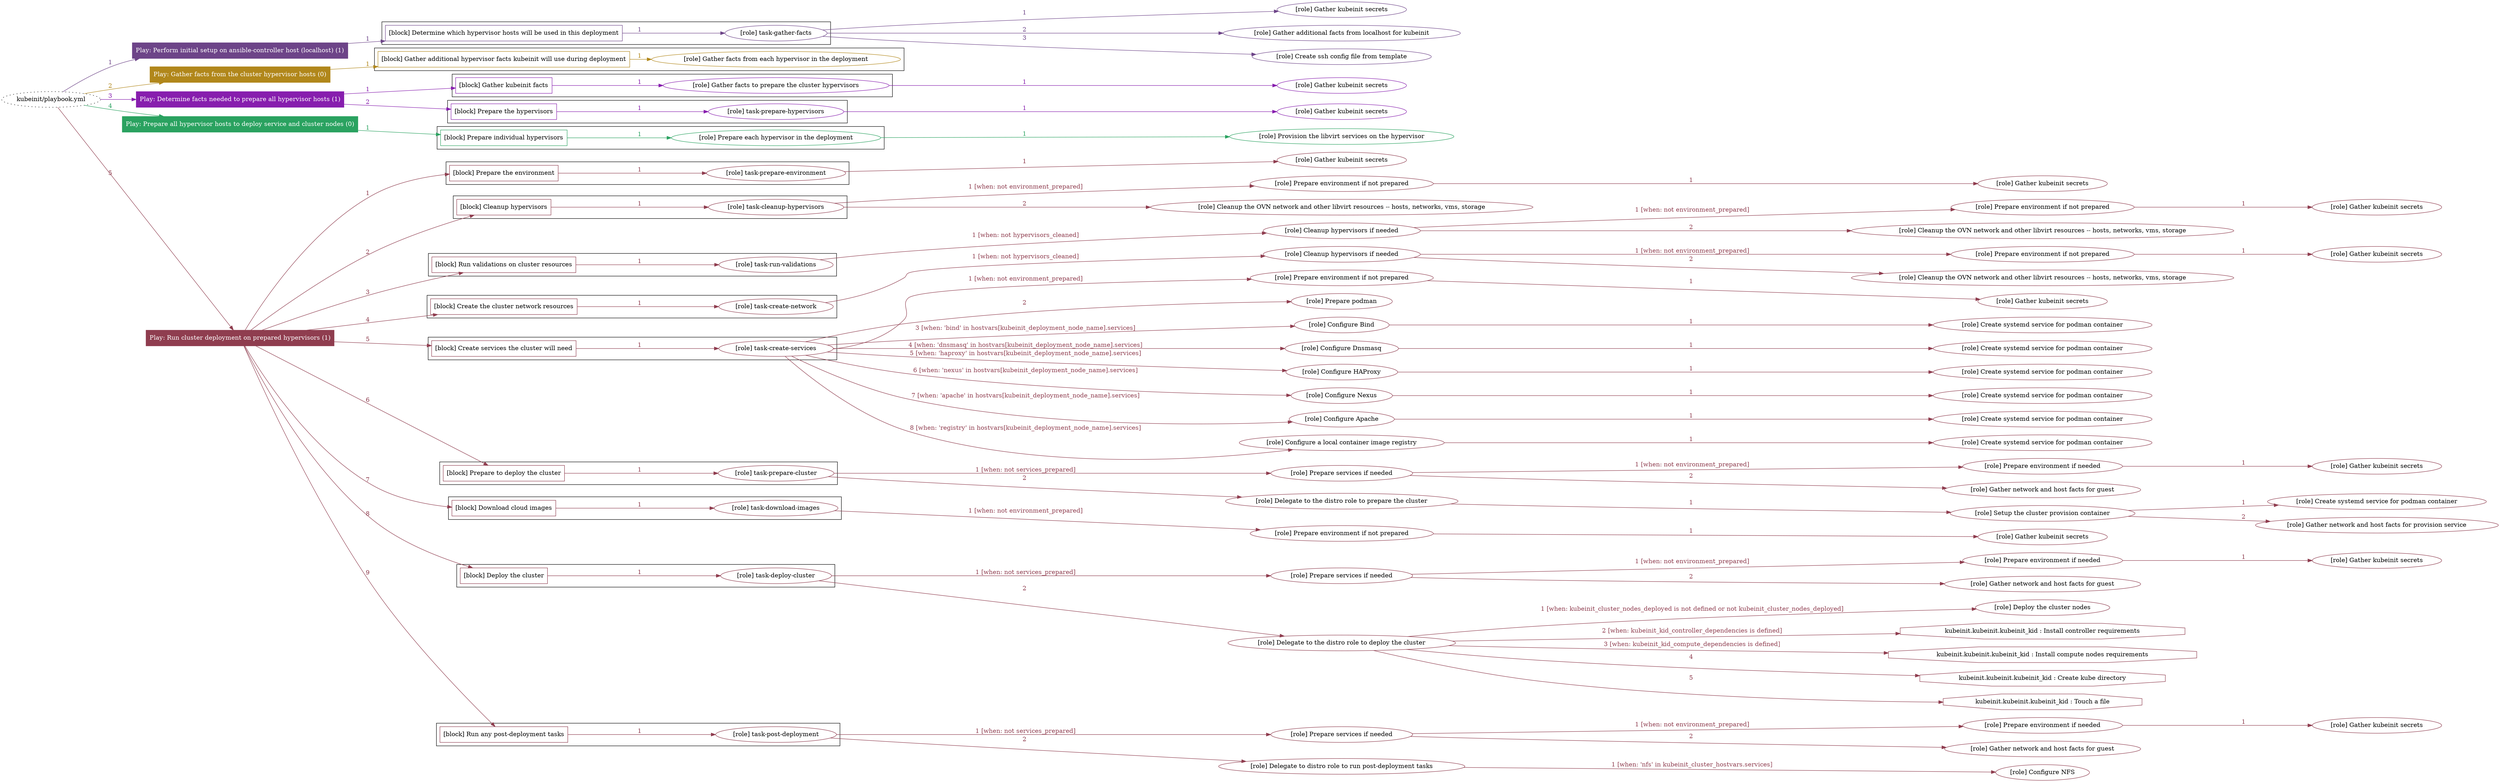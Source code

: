 digraph {
	graph [concentrate=true ordering=in rankdir=LR ratio=fill]
	edge [esep=5 sep=10]
	"kubeinit/playbook.yml" [URL="/home/runner/work/kubeinit/kubeinit/kubeinit/playbook.yml" id=playbook_4b4e98f8 style=dotted]
	play_e3ded2ad [label="Play: Perform initial setup on ansible-controller host (localhost) (1)" URL="/home/runner/work/kubeinit/kubeinit/kubeinit/playbook.yml" color="#6d4488" fontcolor="#ffffff" id=play_e3ded2ad shape=box style=filled tooltip=localhost]
	"kubeinit/playbook.yml" -> play_e3ded2ad [label="1 " color="#6d4488" fontcolor="#6d4488" id=edge_7621b069 labeltooltip="1 " tooltip="1 "]
	subgraph "Gather kubeinit secrets" {
		role_1ba5de16 [label="[role] Gather kubeinit secrets" URL="/home/runner/.ansible/collections/ansible_collections/kubeinit/kubeinit/roles/kubeinit_prepare/tasks/build_hypervisors_group.yml" color="#6d4488" id=role_1ba5de16 tooltip="Gather kubeinit secrets"]
	}
	subgraph "Gather additional facts from localhost for kubeinit" {
		role_e6238604 [label="[role] Gather additional facts from localhost for kubeinit" URL="/home/runner/.ansible/collections/ansible_collections/kubeinit/kubeinit/roles/kubeinit_prepare/tasks/build_hypervisors_group.yml" color="#6d4488" id=role_e6238604 tooltip="Gather additional facts from localhost for kubeinit"]
	}
	subgraph "Create ssh config file from template" {
		role_8354c6ae [label="[role] Create ssh config file from template" URL="/home/runner/.ansible/collections/ansible_collections/kubeinit/kubeinit/roles/kubeinit_prepare/tasks/build_hypervisors_group.yml" color="#6d4488" id=role_8354c6ae tooltip="Create ssh config file from template"]
	}
	subgraph "task-gather-facts" {
		role_96fb6cc6 [label="[role] task-gather-facts" URL="/home/runner/work/kubeinit/kubeinit/kubeinit/playbook.yml" color="#6d4488" id=role_96fb6cc6 tooltip="task-gather-facts"]
		role_96fb6cc6 -> role_1ba5de16 [label="1 " color="#6d4488" fontcolor="#6d4488" id=edge_489b0994 labeltooltip="1 " tooltip="1 "]
		role_96fb6cc6 -> role_e6238604 [label="2 " color="#6d4488" fontcolor="#6d4488" id=edge_b22ce394 labeltooltip="2 " tooltip="2 "]
		role_96fb6cc6 -> role_8354c6ae [label="3 " color="#6d4488" fontcolor="#6d4488" id=edge_8791ce61 labeltooltip="3 " tooltip="3 "]
	}
	subgraph "Play: Perform initial setup on ansible-controller host (localhost) (1)" {
		play_e3ded2ad -> block_9c1998d4 [label=1 color="#6d4488" fontcolor="#6d4488" id=edge_6d7324bf labeltooltip=1 tooltip=1]
		subgraph cluster_block_9c1998d4 {
			block_9c1998d4 [label="[block] Determine which hypervisor hosts will be used in this deployment" URL="/home/runner/work/kubeinit/kubeinit/kubeinit/playbook.yml" color="#6d4488" id=block_9c1998d4 labeltooltip="Determine which hypervisor hosts will be used in this deployment" shape=box tooltip="Determine which hypervisor hosts will be used in this deployment"]
			block_9c1998d4 -> role_96fb6cc6 [label="1 " color="#6d4488" fontcolor="#6d4488" id=edge_a10d34d7 labeltooltip="1 " tooltip="1 "]
		}
	}
	play_34d25a2b [label="Play: Gather facts from the cluster hypervisor hosts (0)" URL="/home/runner/work/kubeinit/kubeinit/kubeinit/playbook.yml" color="#b1871b" fontcolor="#ffffff" id=play_34d25a2b shape=box style=filled tooltip="Play: Gather facts from the cluster hypervisor hosts (0)"]
	"kubeinit/playbook.yml" -> play_34d25a2b [label="2 " color="#b1871b" fontcolor="#b1871b" id=edge_17bdc213 labeltooltip="2 " tooltip="2 "]
	subgraph "Gather facts from each hypervisor in the deployment" {
		role_f1cd1a59 [label="[role] Gather facts from each hypervisor in the deployment" URL="/home/runner/work/kubeinit/kubeinit/kubeinit/playbook.yml" color="#b1871b" id=role_f1cd1a59 tooltip="Gather facts from each hypervisor in the deployment"]
	}
	subgraph "Play: Gather facts from the cluster hypervisor hosts (0)" {
		play_34d25a2b -> block_c6995b57 [label=1 color="#b1871b" fontcolor="#b1871b" id=edge_d854a01a labeltooltip=1 tooltip=1]
		subgraph cluster_block_c6995b57 {
			block_c6995b57 [label="[block] Gather additional hypervisor facts kubeinit will use during deployment" URL="/home/runner/work/kubeinit/kubeinit/kubeinit/playbook.yml" color="#b1871b" id=block_c6995b57 labeltooltip="Gather additional hypervisor facts kubeinit will use during deployment" shape=box tooltip="Gather additional hypervisor facts kubeinit will use during deployment"]
			block_c6995b57 -> role_f1cd1a59 [label="1 " color="#b1871b" fontcolor="#b1871b" id=edge_8cbd707e labeltooltip="1 " tooltip="1 "]
		}
	}
	play_73495b72 [label="Play: Determine facts needed to prepare all hypervisor hosts (1)" URL="/home/runner/work/kubeinit/kubeinit/kubeinit/playbook.yml" color="#871eae" fontcolor="#ffffff" id=play_73495b72 shape=box style=filled tooltip=localhost]
	"kubeinit/playbook.yml" -> play_73495b72 [label="3 " color="#871eae" fontcolor="#871eae" id=edge_49ef139f labeltooltip="3 " tooltip="3 "]
	subgraph "Gather kubeinit secrets" {
		role_7e4f8024 [label="[role] Gather kubeinit secrets" URL="/home/runner/.ansible/collections/ansible_collections/kubeinit/kubeinit/roles/kubeinit_prepare/tasks/gather_kubeinit_facts.yml" color="#871eae" id=role_7e4f8024 tooltip="Gather kubeinit secrets"]
	}
	subgraph "Gather facts to prepare the cluster hypervisors" {
		role_966b1c4e [label="[role] Gather facts to prepare the cluster hypervisors" URL="/home/runner/work/kubeinit/kubeinit/kubeinit/playbook.yml" color="#871eae" id=role_966b1c4e tooltip="Gather facts to prepare the cluster hypervisors"]
		role_966b1c4e -> role_7e4f8024 [label="1 " color="#871eae" fontcolor="#871eae" id=edge_500c0ed5 labeltooltip="1 " tooltip="1 "]
	}
	subgraph "Gather kubeinit secrets" {
		role_f32f7ba0 [label="[role] Gather kubeinit secrets" URL="/home/runner/.ansible/collections/ansible_collections/kubeinit/kubeinit/roles/kubeinit_prepare/tasks/gather_kubeinit_facts.yml" color="#871eae" id=role_f32f7ba0 tooltip="Gather kubeinit secrets"]
	}
	subgraph "task-prepare-hypervisors" {
		role_ccb856b3 [label="[role] task-prepare-hypervisors" URL="/home/runner/work/kubeinit/kubeinit/kubeinit/playbook.yml" color="#871eae" id=role_ccb856b3 tooltip="task-prepare-hypervisors"]
		role_ccb856b3 -> role_f32f7ba0 [label="1 " color="#871eae" fontcolor="#871eae" id=edge_b469f88a labeltooltip="1 " tooltip="1 "]
	}
	subgraph "Play: Determine facts needed to prepare all hypervisor hosts (1)" {
		play_73495b72 -> block_c91fea07 [label=1 color="#871eae" fontcolor="#871eae" id=edge_a7969777 labeltooltip=1 tooltip=1]
		subgraph cluster_block_c91fea07 {
			block_c91fea07 [label="[block] Gather kubeinit facts" URL="/home/runner/work/kubeinit/kubeinit/kubeinit/playbook.yml" color="#871eae" id=block_c91fea07 labeltooltip="Gather kubeinit facts" shape=box tooltip="Gather kubeinit facts"]
			block_c91fea07 -> role_966b1c4e [label="1 " color="#871eae" fontcolor="#871eae" id=edge_70060bef labeltooltip="1 " tooltip="1 "]
		}
		play_73495b72 -> block_53ab5df0 [label=2 color="#871eae" fontcolor="#871eae" id=edge_c6d56ba5 labeltooltip=2 tooltip=2]
		subgraph cluster_block_53ab5df0 {
			block_53ab5df0 [label="[block] Prepare the hypervisors" URL="/home/runner/work/kubeinit/kubeinit/kubeinit/playbook.yml" color="#871eae" id=block_53ab5df0 labeltooltip="Prepare the hypervisors" shape=box tooltip="Prepare the hypervisors"]
			block_53ab5df0 -> role_ccb856b3 [label="1 " color="#871eae" fontcolor="#871eae" id=edge_01326465 labeltooltip="1 " tooltip="1 "]
		}
	}
	play_d9b52e5e [label="Play: Prepare all hypervisor hosts to deploy service and cluster nodes (0)" URL="/home/runner/work/kubeinit/kubeinit/kubeinit/playbook.yml" color="#2aa260" fontcolor="#ffffff" id=play_d9b52e5e shape=box style=filled tooltip="Play: Prepare all hypervisor hosts to deploy service and cluster nodes (0)"]
	"kubeinit/playbook.yml" -> play_d9b52e5e [label="4 " color="#2aa260" fontcolor="#2aa260" id=edge_ae828b72 labeltooltip="4 " tooltip="4 "]
	subgraph "Provision the libvirt services on the hypervisor" {
		role_1387faaf [label="[role] Provision the libvirt services on the hypervisor" URL="/home/runner/.ansible/collections/ansible_collections/kubeinit/kubeinit/roles/kubeinit_prepare/tasks/prepare_hypervisor.yml" color="#2aa260" id=role_1387faaf tooltip="Provision the libvirt services on the hypervisor"]
	}
	subgraph "Prepare each hypervisor in the deployment" {
		role_61a19cfe [label="[role] Prepare each hypervisor in the deployment" URL="/home/runner/work/kubeinit/kubeinit/kubeinit/playbook.yml" color="#2aa260" id=role_61a19cfe tooltip="Prepare each hypervisor in the deployment"]
		role_61a19cfe -> role_1387faaf [label="1 " color="#2aa260" fontcolor="#2aa260" id=edge_f35754ea labeltooltip="1 " tooltip="1 "]
	}
	subgraph "Play: Prepare all hypervisor hosts to deploy service and cluster nodes (0)" {
		play_d9b52e5e -> block_576ae061 [label=1 color="#2aa260" fontcolor="#2aa260" id=edge_c3fe2413 labeltooltip=1 tooltip=1]
		subgraph cluster_block_576ae061 {
			block_576ae061 [label="[block] Prepare individual hypervisors" URL="/home/runner/work/kubeinit/kubeinit/kubeinit/playbook.yml" color="#2aa260" id=block_576ae061 labeltooltip="Prepare individual hypervisors" shape=box tooltip="Prepare individual hypervisors"]
			block_576ae061 -> role_61a19cfe [label="1 " color="#2aa260" fontcolor="#2aa260" id=edge_88644e84 labeltooltip="1 " tooltip="1 "]
		}
	}
	play_2396141a [label="Play: Run cluster deployment on prepared hypervisors (1)" URL="/home/runner/work/kubeinit/kubeinit/kubeinit/playbook.yml" color="#8f3d4f" fontcolor="#ffffff" id=play_2396141a shape=box style=filled tooltip=localhost]
	"kubeinit/playbook.yml" -> play_2396141a [label="5 " color="#8f3d4f" fontcolor="#8f3d4f" id=edge_ab2533f5 labeltooltip="5 " tooltip="5 "]
	subgraph "Gather kubeinit secrets" {
		role_f9ef02a4 [label="[role] Gather kubeinit secrets" URL="/home/runner/.ansible/collections/ansible_collections/kubeinit/kubeinit/roles/kubeinit_prepare/tasks/gather_kubeinit_facts.yml" color="#8f3d4f" id=role_f9ef02a4 tooltip="Gather kubeinit secrets"]
	}
	subgraph "task-prepare-environment" {
		role_d069e046 [label="[role] task-prepare-environment" URL="/home/runner/work/kubeinit/kubeinit/kubeinit/playbook.yml" color="#8f3d4f" id=role_d069e046 tooltip="task-prepare-environment"]
		role_d069e046 -> role_f9ef02a4 [label="1 " color="#8f3d4f" fontcolor="#8f3d4f" id=edge_7c827cef labeltooltip="1 " tooltip="1 "]
	}
	subgraph "Gather kubeinit secrets" {
		role_27b57c06 [label="[role] Gather kubeinit secrets" URL="/home/runner/.ansible/collections/ansible_collections/kubeinit/kubeinit/roles/kubeinit_prepare/tasks/gather_kubeinit_facts.yml" color="#8f3d4f" id=role_27b57c06 tooltip="Gather kubeinit secrets"]
	}
	subgraph "Prepare environment if not prepared" {
		role_58561e5d [label="[role] Prepare environment if not prepared" URL="/home/runner/.ansible/collections/ansible_collections/kubeinit/kubeinit/roles/kubeinit_prepare/tasks/cleanup_hypervisors.yml" color="#8f3d4f" id=role_58561e5d tooltip="Prepare environment if not prepared"]
		role_58561e5d -> role_27b57c06 [label="1 " color="#8f3d4f" fontcolor="#8f3d4f" id=edge_a8452378 labeltooltip="1 " tooltip="1 "]
	}
	subgraph "Cleanup the OVN network and other libvirt resources -- hosts, networks, vms, storage" {
		role_fc56ebee [label="[role] Cleanup the OVN network and other libvirt resources -- hosts, networks, vms, storage" URL="/home/runner/.ansible/collections/ansible_collections/kubeinit/kubeinit/roles/kubeinit_prepare/tasks/cleanup_hypervisors.yml" color="#8f3d4f" id=role_fc56ebee tooltip="Cleanup the OVN network and other libvirt resources -- hosts, networks, vms, storage"]
	}
	subgraph "task-cleanup-hypervisors" {
		role_9b9faebb [label="[role] task-cleanup-hypervisors" URL="/home/runner/work/kubeinit/kubeinit/kubeinit/playbook.yml" color="#8f3d4f" id=role_9b9faebb tooltip="task-cleanup-hypervisors"]
		role_9b9faebb -> role_58561e5d [label="1 [when: not environment_prepared]" color="#8f3d4f" fontcolor="#8f3d4f" id=edge_63c4cc7a labeltooltip="1 [when: not environment_prepared]" tooltip="1 [when: not environment_prepared]"]
		role_9b9faebb -> role_fc56ebee [label="2 " color="#8f3d4f" fontcolor="#8f3d4f" id=edge_5d754944 labeltooltip="2 " tooltip="2 "]
	}
	subgraph "Gather kubeinit secrets" {
		role_015dacb4 [label="[role] Gather kubeinit secrets" URL="/home/runner/.ansible/collections/ansible_collections/kubeinit/kubeinit/roles/kubeinit_prepare/tasks/gather_kubeinit_facts.yml" color="#8f3d4f" id=role_015dacb4 tooltip="Gather kubeinit secrets"]
	}
	subgraph "Prepare environment if not prepared" {
		role_4b3576cd [label="[role] Prepare environment if not prepared" URL="/home/runner/.ansible/collections/ansible_collections/kubeinit/kubeinit/roles/kubeinit_prepare/tasks/cleanup_hypervisors.yml" color="#8f3d4f" id=role_4b3576cd tooltip="Prepare environment if not prepared"]
		role_4b3576cd -> role_015dacb4 [label="1 " color="#8f3d4f" fontcolor="#8f3d4f" id=edge_f498cf10 labeltooltip="1 " tooltip="1 "]
	}
	subgraph "Cleanup the OVN network and other libvirt resources -- hosts, networks, vms, storage" {
		role_552a3d2c [label="[role] Cleanup the OVN network and other libvirt resources -- hosts, networks, vms, storage" URL="/home/runner/.ansible/collections/ansible_collections/kubeinit/kubeinit/roles/kubeinit_prepare/tasks/cleanup_hypervisors.yml" color="#8f3d4f" id=role_552a3d2c tooltip="Cleanup the OVN network and other libvirt resources -- hosts, networks, vms, storage"]
	}
	subgraph "Cleanup hypervisors if needed" {
		role_ad3a5542 [label="[role] Cleanup hypervisors if needed" URL="/home/runner/.ansible/collections/ansible_collections/kubeinit/kubeinit/roles/kubeinit_validations/tasks/main.yml" color="#8f3d4f" id=role_ad3a5542 tooltip="Cleanup hypervisors if needed"]
		role_ad3a5542 -> role_4b3576cd [label="1 [when: not environment_prepared]" color="#8f3d4f" fontcolor="#8f3d4f" id=edge_4426da76 labeltooltip="1 [when: not environment_prepared]" tooltip="1 [when: not environment_prepared]"]
		role_ad3a5542 -> role_552a3d2c [label="2 " color="#8f3d4f" fontcolor="#8f3d4f" id=edge_055132dc labeltooltip="2 " tooltip="2 "]
	}
	subgraph "task-run-validations" {
		role_92e0b04d [label="[role] task-run-validations" URL="/home/runner/work/kubeinit/kubeinit/kubeinit/playbook.yml" color="#8f3d4f" id=role_92e0b04d tooltip="task-run-validations"]
		role_92e0b04d -> role_ad3a5542 [label="1 [when: not hypervisors_cleaned]" color="#8f3d4f" fontcolor="#8f3d4f" id=edge_ce0ac0c1 labeltooltip="1 [when: not hypervisors_cleaned]" tooltip="1 [when: not hypervisors_cleaned]"]
	}
	subgraph "Gather kubeinit secrets" {
		role_5c4611e3 [label="[role] Gather kubeinit secrets" URL="/home/runner/.ansible/collections/ansible_collections/kubeinit/kubeinit/roles/kubeinit_prepare/tasks/gather_kubeinit_facts.yml" color="#8f3d4f" id=role_5c4611e3 tooltip="Gather kubeinit secrets"]
	}
	subgraph "Prepare environment if not prepared" {
		role_65624bb6 [label="[role] Prepare environment if not prepared" URL="/home/runner/.ansible/collections/ansible_collections/kubeinit/kubeinit/roles/kubeinit_prepare/tasks/cleanup_hypervisors.yml" color="#8f3d4f" id=role_65624bb6 tooltip="Prepare environment if not prepared"]
		role_65624bb6 -> role_5c4611e3 [label="1 " color="#8f3d4f" fontcolor="#8f3d4f" id=edge_3a0601b4 labeltooltip="1 " tooltip="1 "]
	}
	subgraph "Cleanup the OVN network and other libvirt resources -- hosts, networks, vms, storage" {
		role_f9d81350 [label="[role] Cleanup the OVN network and other libvirt resources -- hosts, networks, vms, storage" URL="/home/runner/.ansible/collections/ansible_collections/kubeinit/kubeinit/roles/kubeinit_prepare/tasks/cleanup_hypervisors.yml" color="#8f3d4f" id=role_f9d81350 tooltip="Cleanup the OVN network and other libvirt resources -- hosts, networks, vms, storage"]
	}
	subgraph "Cleanup hypervisors if needed" {
		role_273ac925 [label="[role] Cleanup hypervisors if needed" URL="/home/runner/.ansible/collections/ansible_collections/kubeinit/kubeinit/roles/kubeinit_libvirt/tasks/create_network.yml" color="#8f3d4f" id=role_273ac925 tooltip="Cleanup hypervisors if needed"]
		role_273ac925 -> role_65624bb6 [label="1 [when: not environment_prepared]" color="#8f3d4f" fontcolor="#8f3d4f" id=edge_92bbd65a labeltooltip="1 [when: not environment_prepared]" tooltip="1 [when: not environment_prepared]"]
		role_273ac925 -> role_f9d81350 [label="2 " color="#8f3d4f" fontcolor="#8f3d4f" id=edge_9a4d0b2c labeltooltip="2 " tooltip="2 "]
	}
	subgraph "task-create-network" {
		role_c0cdb101 [label="[role] task-create-network" URL="/home/runner/work/kubeinit/kubeinit/kubeinit/playbook.yml" color="#8f3d4f" id=role_c0cdb101 tooltip="task-create-network"]
		role_c0cdb101 -> role_273ac925 [label="1 [when: not hypervisors_cleaned]" color="#8f3d4f" fontcolor="#8f3d4f" id=edge_6c7ce545 labeltooltip="1 [when: not hypervisors_cleaned]" tooltip="1 [when: not hypervisors_cleaned]"]
	}
	subgraph "Gather kubeinit secrets" {
		role_3734f215 [label="[role] Gather kubeinit secrets" URL="/home/runner/.ansible/collections/ansible_collections/kubeinit/kubeinit/roles/kubeinit_prepare/tasks/gather_kubeinit_facts.yml" color="#8f3d4f" id=role_3734f215 tooltip="Gather kubeinit secrets"]
	}
	subgraph "Prepare environment if not prepared" {
		role_360671b4 [label="[role] Prepare environment if not prepared" URL="/home/runner/.ansible/collections/ansible_collections/kubeinit/kubeinit/roles/kubeinit_services/tasks/main.yml" color="#8f3d4f" id=role_360671b4 tooltip="Prepare environment if not prepared"]
		role_360671b4 -> role_3734f215 [label="1 " color="#8f3d4f" fontcolor="#8f3d4f" id=edge_a0aebdea labeltooltip="1 " tooltip="1 "]
	}
	subgraph "Prepare podman" {
		role_27c94f4d [label="[role] Prepare podman" URL="/home/runner/.ansible/collections/ansible_collections/kubeinit/kubeinit/roles/kubeinit_services/tasks/00_create_service_pod.yml" color="#8f3d4f" id=role_27c94f4d tooltip="Prepare podman"]
	}
	subgraph "Create systemd service for podman container" {
		role_fee8aa10 [label="[role] Create systemd service for podman container" URL="/home/runner/.ansible/collections/ansible_collections/kubeinit/kubeinit/roles/kubeinit_bind/tasks/main.yml" color="#8f3d4f" id=role_fee8aa10 tooltip="Create systemd service for podman container"]
	}
	subgraph "Configure Bind" {
		role_c9111970 [label="[role] Configure Bind" URL="/home/runner/.ansible/collections/ansible_collections/kubeinit/kubeinit/roles/kubeinit_services/tasks/start_services_containers.yml" color="#8f3d4f" id=role_c9111970 tooltip="Configure Bind"]
		role_c9111970 -> role_fee8aa10 [label="1 " color="#8f3d4f" fontcolor="#8f3d4f" id=edge_c2be0b11 labeltooltip="1 " tooltip="1 "]
	}
	subgraph "Create systemd service for podman container" {
		role_992799c3 [label="[role] Create systemd service for podman container" URL="/home/runner/.ansible/collections/ansible_collections/kubeinit/kubeinit/roles/kubeinit_dnsmasq/tasks/main.yml" color="#8f3d4f" id=role_992799c3 tooltip="Create systemd service for podman container"]
	}
	subgraph "Configure Dnsmasq" {
		role_6a33d456 [label="[role] Configure Dnsmasq" URL="/home/runner/.ansible/collections/ansible_collections/kubeinit/kubeinit/roles/kubeinit_services/tasks/start_services_containers.yml" color="#8f3d4f" id=role_6a33d456 tooltip="Configure Dnsmasq"]
		role_6a33d456 -> role_992799c3 [label="1 " color="#8f3d4f" fontcolor="#8f3d4f" id=edge_ff51f4bb labeltooltip="1 " tooltip="1 "]
	}
	subgraph "Create systemd service for podman container" {
		role_ed105c5b [label="[role] Create systemd service for podman container" URL="/home/runner/.ansible/collections/ansible_collections/kubeinit/kubeinit/roles/kubeinit_haproxy/tasks/main.yml" color="#8f3d4f" id=role_ed105c5b tooltip="Create systemd service for podman container"]
	}
	subgraph "Configure HAProxy" {
		role_b6337cb9 [label="[role] Configure HAProxy" URL="/home/runner/.ansible/collections/ansible_collections/kubeinit/kubeinit/roles/kubeinit_services/tasks/start_services_containers.yml" color="#8f3d4f" id=role_b6337cb9 tooltip="Configure HAProxy"]
		role_b6337cb9 -> role_ed105c5b [label="1 " color="#8f3d4f" fontcolor="#8f3d4f" id=edge_7eb026ec labeltooltip="1 " tooltip="1 "]
	}
	subgraph "Create systemd service for podman container" {
		role_d3fb0569 [label="[role] Create systemd service for podman container" URL="/home/runner/.ansible/collections/ansible_collections/kubeinit/kubeinit/roles/kubeinit_nexus/tasks/main.yml" color="#8f3d4f" id=role_d3fb0569 tooltip="Create systemd service for podman container"]
	}
	subgraph "Configure Nexus" {
		role_36e1beea [label="[role] Configure Nexus" URL="/home/runner/.ansible/collections/ansible_collections/kubeinit/kubeinit/roles/kubeinit_services/tasks/start_services_containers.yml" color="#8f3d4f" id=role_36e1beea tooltip="Configure Nexus"]
		role_36e1beea -> role_d3fb0569 [label="1 " color="#8f3d4f" fontcolor="#8f3d4f" id=edge_33e5f924 labeltooltip="1 " tooltip="1 "]
	}
	subgraph "Create systemd service for podman container" {
		role_617ebdac [label="[role] Create systemd service for podman container" URL="/home/runner/.ansible/collections/ansible_collections/kubeinit/kubeinit/roles/kubeinit_apache/tasks/main.yml" color="#8f3d4f" id=role_617ebdac tooltip="Create systemd service for podman container"]
	}
	subgraph "Configure Apache" {
		role_3e67c03c [label="[role] Configure Apache" URL="/home/runner/.ansible/collections/ansible_collections/kubeinit/kubeinit/roles/kubeinit_services/tasks/start_services_containers.yml" color="#8f3d4f" id=role_3e67c03c tooltip="Configure Apache"]
		role_3e67c03c -> role_617ebdac [label="1 " color="#8f3d4f" fontcolor="#8f3d4f" id=edge_6c65e918 labeltooltip="1 " tooltip="1 "]
	}
	subgraph "Create systemd service for podman container" {
		role_ea3d6309 [label="[role] Create systemd service for podman container" URL="/home/runner/.ansible/collections/ansible_collections/kubeinit/kubeinit/roles/kubeinit_registry/tasks/main.yml" color="#8f3d4f" id=role_ea3d6309 tooltip="Create systemd service for podman container"]
	}
	subgraph "Configure a local container image registry" {
		role_d028454e [label="[role] Configure a local container image registry" URL="/home/runner/.ansible/collections/ansible_collections/kubeinit/kubeinit/roles/kubeinit_services/tasks/start_services_containers.yml" color="#8f3d4f" id=role_d028454e tooltip="Configure a local container image registry"]
		role_d028454e -> role_ea3d6309 [label="1 " color="#8f3d4f" fontcolor="#8f3d4f" id=edge_13302df4 labeltooltip="1 " tooltip="1 "]
	}
	subgraph "task-create-services" {
		role_0760b09c [label="[role] task-create-services" URL="/home/runner/work/kubeinit/kubeinit/kubeinit/playbook.yml" color="#8f3d4f" id=role_0760b09c tooltip="task-create-services"]
		role_0760b09c -> role_360671b4 [label="1 [when: not environment_prepared]" color="#8f3d4f" fontcolor="#8f3d4f" id=edge_a332597e labeltooltip="1 [when: not environment_prepared]" tooltip="1 [when: not environment_prepared]"]
		role_0760b09c -> role_27c94f4d [label="2 " color="#8f3d4f" fontcolor="#8f3d4f" id=edge_6573d425 labeltooltip="2 " tooltip="2 "]
		role_0760b09c -> role_c9111970 [label="3 [when: 'bind' in hostvars[kubeinit_deployment_node_name].services]" color="#8f3d4f" fontcolor="#8f3d4f" id=edge_bfa5fd08 labeltooltip="3 [when: 'bind' in hostvars[kubeinit_deployment_node_name].services]" tooltip="3 [when: 'bind' in hostvars[kubeinit_deployment_node_name].services]"]
		role_0760b09c -> role_6a33d456 [label="4 [when: 'dnsmasq' in hostvars[kubeinit_deployment_node_name].services]" color="#8f3d4f" fontcolor="#8f3d4f" id=edge_163652e4 labeltooltip="4 [when: 'dnsmasq' in hostvars[kubeinit_deployment_node_name].services]" tooltip="4 [when: 'dnsmasq' in hostvars[kubeinit_deployment_node_name].services]"]
		role_0760b09c -> role_b6337cb9 [label="5 [when: 'haproxy' in hostvars[kubeinit_deployment_node_name].services]" color="#8f3d4f" fontcolor="#8f3d4f" id=edge_95b16510 labeltooltip="5 [when: 'haproxy' in hostvars[kubeinit_deployment_node_name].services]" tooltip="5 [when: 'haproxy' in hostvars[kubeinit_deployment_node_name].services]"]
		role_0760b09c -> role_36e1beea [label="6 [when: 'nexus' in hostvars[kubeinit_deployment_node_name].services]" color="#8f3d4f" fontcolor="#8f3d4f" id=edge_c9cda0a8 labeltooltip="6 [when: 'nexus' in hostvars[kubeinit_deployment_node_name].services]" tooltip="6 [when: 'nexus' in hostvars[kubeinit_deployment_node_name].services]"]
		role_0760b09c -> role_3e67c03c [label="7 [when: 'apache' in hostvars[kubeinit_deployment_node_name].services]" color="#8f3d4f" fontcolor="#8f3d4f" id=edge_2f70f7c2 labeltooltip="7 [when: 'apache' in hostvars[kubeinit_deployment_node_name].services]" tooltip="7 [when: 'apache' in hostvars[kubeinit_deployment_node_name].services]"]
		role_0760b09c -> role_d028454e [label="8 [when: 'registry' in hostvars[kubeinit_deployment_node_name].services]" color="#8f3d4f" fontcolor="#8f3d4f" id=edge_e47e4cb1 labeltooltip="8 [when: 'registry' in hostvars[kubeinit_deployment_node_name].services]" tooltip="8 [when: 'registry' in hostvars[kubeinit_deployment_node_name].services]"]
	}
	subgraph "Gather kubeinit secrets" {
		role_44633f53 [label="[role] Gather kubeinit secrets" URL="/home/runner/.ansible/collections/ansible_collections/kubeinit/kubeinit/roles/kubeinit_prepare/tasks/gather_kubeinit_facts.yml" color="#8f3d4f" id=role_44633f53 tooltip="Gather kubeinit secrets"]
	}
	subgraph "Prepare environment if needed" {
		role_e16ecfae [label="[role] Prepare environment if needed" URL="/home/runner/.ansible/collections/ansible_collections/kubeinit/kubeinit/roles/kubeinit_services/tasks/prepare_services.yml" color="#8f3d4f" id=role_e16ecfae tooltip="Prepare environment if needed"]
		role_e16ecfae -> role_44633f53 [label="1 " color="#8f3d4f" fontcolor="#8f3d4f" id=edge_cc1d5692 labeltooltip="1 " tooltip="1 "]
	}
	subgraph "Gather network and host facts for guest" {
		role_d38778ae [label="[role] Gather network and host facts for guest" URL="/home/runner/.ansible/collections/ansible_collections/kubeinit/kubeinit/roles/kubeinit_services/tasks/prepare_services.yml" color="#8f3d4f" id=role_d38778ae tooltip="Gather network and host facts for guest"]
	}
	subgraph "Prepare services if needed" {
		role_2867e5b4 [label="[role] Prepare services if needed" URL="/home/runner/.ansible/collections/ansible_collections/kubeinit/kubeinit/roles/kubeinit_prepare/tasks/prepare_cluster.yml" color="#8f3d4f" id=role_2867e5b4 tooltip="Prepare services if needed"]
		role_2867e5b4 -> role_e16ecfae [label="1 [when: not environment_prepared]" color="#8f3d4f" fontcolor="#8f3d4f" id=edge_c9b43bcf labeltooltip="1 [when: not environment_prepared]" tooltip="1 [when: not environment_prepared]"]
		role_2867e5b4 -> role_d38778ae [label="2 " color="#8f3d4f" fontcolor="#8f3d4f" id=edge_c5485bd0 labeltooltip="2 " tooltip="2 "]
	}
	subgraph "Create systemd service for podman container" {
		role_95332099 [label="[role] Create systemd service for podman container" URL="/home/runner/.ansible/collections/ansible_collections/kubeinit/kubeinit/roles/kubeinit_services/tasks/create_provision_container.yml" color="#8f3d4f" id=role_95332099 tooltip="Create systemd service for podman container"]
	}
	subgraph "Gather network and host facts for provision service" {
		role_9984e930 [label="[role] Gather network and host facts for provision service" URL="/home/runner/.ansible/collections/ansible_collections/kubeinit/kubeinit/roles/kubeinit_services/tasks/create_provision_container.yml" color="#8f3d4f" id=role_9984e930 tooltip="Gather network and host facts for provision service"]
	}
	subgraph "Setup the cluster provision container" {
		role_6b57cb11 [label="[role] Setup the cluster provision container" URL="/home/runner/.ansible/collections/ansible_collections/kubeinit/kubeinit/roles/kubeinit_kid/tasks/prepare_cluster.yml" color="#8f3d4f" id=role_6b57cb11 tooltip="Setup the cluster provision container"]
		role_6b57cb11 -> role_95332099 [label="1 " color="#8f3d4f" fontcolor="#8f3d4f" id=edge_44d9a3e1 labeltooltip="1 " tooltip="1 "]
		role_6b57cb11 -> role_9984e930 [label="2 " color="#8f3d4f" fontcolor="#8f3d4f" id=edge_2648635c labeltooltip="2 " tooltip="2 "]
	}
	subgraph "Delegate to the distro role to prepare the cluster" {
		role_dc76c566 [label="[role] Delegate to the distro role to prepare the cluster" URL="/home/runner/.ansible/collections/ansible_collections/kubeinit/kubeinit/roles/kubeinit_prepare/tasks/prepare_cluster.yml" color="#8f3d4f" id=role_dc76c566 tooltip="Delegate to the distro role to prepare the cluster"]
		role_dc76c566 -> role_6b57cb11 [label="1 " color="#8f3d4f" fontcolor="#8f3d4f" id=edge_11a89b86 labeltooltip="1 " tooltip="1 "]
	}
	subgraph "task-prepare-cluster" {
		role_fb57f290 [label="[role] task-prepare-cluster" URL="/home/runner/work/kubeinit/kubeinit/kubeinit/playbook.yml" color="#8f3d4f" id=role_fb57f290 tooltip="task-prepare-cluster"]
		role_fb57f290 -> role_2867e5b4 [label="1 [when: not services_prepared]" color="#8f3d4f" fontcolor="#8f3d4f" id=edge_2bcf08e6 labeltooltip="1 [when: not services_prepared]" tooltip="1 [when: not services_prepared]"]
		role_fb57f290 -> role_dc76c566 [label="2 " color="#8f3d4f" fontcolor="#8f3d4f" id=edge_e9197193 labeltooltip="2 " tooltip="2 "]
	}
	subgraph "Gather kubeinit secrets" {
		role_abc953f0 [label="[role] Gather kubeinit secrets" URL="/home/runner/.ansible/collections/ansible_collections/kubeinit/kubeinit/roles/kubeinit_prepare/tasks/gather_kubeinit_facts.yml" color="#8f3d4f" id=role_abc953f0 tooltip="Gather kubeinit secrets"]
	}
	subgraph "Prepare environment if not prepared" {
		role_51bdc157 [label="[role] Prepare environment if not prepared" URL="/home/runner/.ansible/collections/ansible_collections/kubeinit/kubeinit/roles/kubeinit_libvirt/tasks/download_cloud_images.yml" color="#8f3d4f" id=role_51bdc157 tooltip="Prepare environment if not prepared"]
		role_51bdc157 -> role_abc953f0 [label="1 " color="#8f3d4f" fontcolor="#8f3d4f" id=edge_480a8cac labeltooltip="1 " tooltip="1 "]
	}
	subgraph "task-download-images" {
		role_b188da39 [label="[role] task-download-images" URL="/home/runner/work/kubeinit/kubeinit/kubeinit/playbook.yml" color="#8f3d4f" id=role_b188da39 tooltip="task-download-images"]
		role_b188da39 -> role_51bdc157 [label="1 [when: not environment_prepared]" color="#8f3d4f" fontcolor="#8f3d4f" id=edge_b6e5cad0 labeltooltip="1 [when: not environment_prepared]" tooltip="1 [when: not environment_prepared]"]
	}
	subgraph "Gather kubeinit secrets" {
		role_6f76ee03 [label="[role] Gather kubeinit secrets" URL="/home/runner/.ansible/collections/ansible_collections/kubeinit/kubeinit/roles/kubeinit_prepare/tasks/gather_kubeinit_facts.yml" color="#8f3d4f" id=role_6f76ee03 tooltip="Gather kubeinit secrets"]
	}
	subgraph "Prepare environment if needed" {
		role_a849aee6 [label="[role] Prepare environment if needed" URL="/home/runner/.ansible/collections/ansible_collections/kubeinit/kubeinit/roles/kubeinit_services/tasks/prepare_services.yml" color="#8f3d4f" id=role_a849aee6 tooltip="Prepare environment if needed"]
		role_a849aee6 -> role_6f76ee03 [label="1 " color="#8f3d4f" fontcolor="#8f3d4f" id=edge_844f4f67 labeltooltip="1 " tooltip="1 "]
	}
	subgraph "Gather network and host facts for guest" {
		role_586076e4 [label="[role] Gather network and host facts for guest" URL="/home/runner/.ansible/collections/ansible_collections/kubeinit/kubeinit/roles/kubeinit_services/tasks/prepare_services.yml" color="#8f3d4f" id=role_586076e4 tooltip="Gather network and host facts for guest"]
	}
	subgraph "Prepare services if needed" {
		role_3949fdfd [label="[role] Prepare services if needed" URL="/home/runner/.ansible/collections/ansible_collections/kubeinit/kubeinit/roles/kubeinit_prepare/tasks/deploy_cluster.yml" color="#8f3d4f" id=role_3949fdfd tooltip="Prepare services if needed"]
		role_3949fdfd -> role_a849aee6 [label="1 [when: not environment_prepared]" color="#8f3d4f" fontcolor="#8f3d4f" id=edge_0e271d80 labeltooltip="1 [when: not environment_prepared]" tooltip="1 [when: not environment_prepared]"]
		role_3949fdfd -> role_586076e4 [label="2 " color="#8f3d4f" fontcolor="#8f3d4f" id=edge_9273d62a labeltooltip="2 " tooltip="2 "]
	}
	subgraph "Deploy the cluster nodes" {
		role_305a68d6 [label="[role] Deploy the cluster nodes" URL="/home/runner/.ansible/collections/ansible_collections/kubeinit/kubeinit/roles/kubeinit_kid/tasks/main.yml" color="#8f3d4f" id=role_305a68d6 tooltip="Deploy the cluster nodes"]
	}
	subgraph "Delegate to the distro role to deploy the cluster" {
		role_4d97a4f7 [label="[role] Delegate to the distro role to deploy the cluster" URL="/home/runner/.ansible/collections/ansible_collections/kubeinit/kubeinit/roles/kubeinit_prepare/tasks/deploy_cluster.yml" color="#8f3d4f" id=role_4d97a4f7 tooltip="Delegate to the distro role to deploy the cluster"]
		role_4d97a4f7 -> role_305a68d6 [label="1 [when: kubeinit_cluster_nodes_deployed is not defined or not kubeinit_cluster_nodes_deployed]" color="#8f3d4f" fontcolor="#8f3d4f" id=edge_f0524ef4 labeltooltip="1 [when: kubeinit_cluster_nodes_deployed is not defined or not kubeinit_cluster_nodes_deployed]" tooltip="1 [when: kubeinit_cluster_nodes_deployed is not defined or not kubeinit_cluster_nodes_deployed]"]
		task_59ea4a41 [label="kubeinit.kubeinit.kubeinit_kid : Install controller requirements" URL="/home/runner/.ansible/collections/ansible_collections/kubeinit/kubeinit/roles/kubeinit_kid/tasks/main.yml" color="#8f3d4f" id=task_59ea4a41 shape=octagon tooltip="kubeinit.kubeinit.kubeinit_kid : Install controller requirements"]
		role_4d97a4f7 -> task_59ea4a41 [label="2 [when: kubeinit_kid_controller_dependencies is defined]" color="#8f3d4f" fontcolor="#8f3d4f" id=edge_598d9636 labeltooltip="2 [when: kubeinit_kid_controller_dependencies is defined]" tooltip="2 [when: kubeinit_kid_controller_dependencies is defined]"]
		task_10a0643b [label="kubeinit.kubeinit.kubeinit_kid : Install compute nodes requirements" URL="/home/runner/.ansible/collections/ansible_collections/kubeinit/kubeinit/roles/kubeinit_kid/tasks/main.yml" color="#8f3d4f" id=task_10a0643b shape=octagon tooltip="kubeinit.kubeinit.kubeinit_kid : Install compute nodes requirements"]
		role_4d97a4f7 -> task_10a0643b [label="3 [when: kubeinit_kid_compute_dependencies is defined]" color="#8f3d4f" fontcolor="#8f3d4f" id=edge_a77e6989 labeltooltip="3 [when: kubeinit_kid_compute_dependencies is defined]" tooltip="3 [when: kubeinit_kid_compute_dependencies is defined]"]
		task_ba55e02c [label="kubeinit.kubeinit.kubeinit_kid : Create kube directory" URL="/home/runner/.ansible/collections/ansible_collections/kubeinit/kubeinit/roles/kubeinit_kid/tasks/main.yml" color="#8f3d4f" id=task_ba55e02c shape=octagon tooltip="kubeinit.kubeinit.kubeinit_kid : Create kube directory"]
		role_4d97a4f7 -> task_ba55e02c [label="4 " color="#8f3d4f" fontcolor="#8f3d4f" id=edge_6b0fae95 labeltooltip="4 " tooltip="4 "]
		task_2b5712ba [label="kubeinit.kubeinit.kubeinit_kid : Touch a file" URL="/home/runner/.ansible/collections/ansible_collections/kubeinit/kubeinit/roles/kubeinit_kid/tasks/main.yml" color="#8f3d4f" id=task_2b5712ba shape=octagon tooltip="kubeinit.kubeinit.kubeinit_kid : Touch a file"]
		role_4d97a4f7 -> task_2b5712ba [label="5 " color="#8f3d4f" fontcolor="#8f3d4f" id=edge_3ccb2e47 labeltooltip="5 " tooltip="5 "]
	}
	subgraph "task-deploy-cluster" {
		role_678265a7 [label="[role] task-deploy-cluster" URL="/home/runner/work/kubeinit/kubeinit/kubeinit/playbook.yml" color="#8f3d4f" id=role_678265a7 tooltip="task-deploy-cluster"]
		role_678265a7 -> role_3949fdfd [label="1 [when: not services_prepared]" color="#8f3d4f" fontcolor="#8f3d4f" id=edge_9c16e9f9 labeltooltip="1 [when: not services_prepared]" tooltip="1 [when: not services_prepared]"]
		role_678265a7 -> role_4d97a4f7 [label="2 " color="#8f3d4f" fontcolor="#8f3d4f" id=edge_b28b02e8 labeltooltip="2 " tooltip="2 "]
	}
	subgraph "Gather kubeinit secrets" {
		role_1323dd95 [label="[role] Gather kubeinit secrets" URL="/home/runner/.ansible/collections/ansible_collections/kubeinit/kubeinit/roles/kubeinit_prepare/tasks/gather_kubeinit_facts.yml" color="#8f3d4f" id=role_1323dd95 tooltip="Gather kubeinit secrets"]
	}
	subgraph "Prepare environment if needed" {
		role_532174d8 [label="[role] Prepare environment if needed" URL="/home/runner/.ansible/collections/ansible_collections/kubeinit/kubeinit/roles/kubeinit_services/tasks/prepare_services.yml" color="#8f3d4f" id=role_532174d8 tooltip="Prepare environment if needed"]
		role_532174d8 -> role_1323dd95 [label="1 " color="#8f3d4f" fontcolor="#8f3d4f" id=edge_b5d8c713 labeltooltip="1 " tooltip="1 "]
	}
	subgraph "Gather network and host facts for guest" {
		role_b542e571 [label="[role] Gather network and host facts for guest" URL="/home/runner/.ansible/collections/ansible_collections/kubeinit/kubeinit/roles/kubeinit_services/tasks/prepare_services.yml" color="#8f3d4f" id=role_b542e571 tooltip="Gather network and host facts for guest"]
	}
	subgraph "Prepare services if needed" {
		role_93949560 [label="[role] Prepare services if needed" URL="/home/runner/.ansible/collections/ansible_collections/kubeinit/kubeinit/roles/kubeinit_prepare/tasks/post_deployment.yml" color="#8f3d4f" id=role_93949560 tooltip="Prepare services if needed"]
		role_93949560 -> role_532174d8 [label="1 [when: not environment_prepared]" color="#8f3d4f" fontcolor="#8f3d4f" id=edge_24cc04fe labeltooltip="1 [when: not environment_prepared]" tooltip="1 [when: not environment_prepared]"]
		role_93949560 -> role_b542e571 [label="2 " color="#8f3d4f" fontcolor="#8f3d4f" id=edge_0f45555c labeltooltip="2 " tooltip="2 "]
	}
	subgraph "Configure NFS" {
		role_10ea5d57 [label="[role] Configure NFS" URL="/home/runner/.ansible/collections/ansible_collections/kubeinit/kubeinit/roles/kubeinit_kid/tasks/post_deployment_tasks.yml" color="#8f3d4f" id=role_10ea5d57 tooltip="Configure NFS"]
	}
	subgraph "Delegate to distro role to run post-deployment tasks" {
		role_ce8b24ec [label="[role] Delegate to distro role to run post-deployment tasks" URL="/home/runner/.ansible/collections/ansible_collections/kubeinit/kubeinit/roles/kubeinit_prepare/tasks/post_deployment.yml" color="#8f3d4f" id=role_ce8b24ec tooltip="Delegate to distro role to run post-deployment tasks"]
		role_ce8b24ec -> role_10ea5d57 [label="1 [when: 'nfs' in kubeinit_cluster_hostvars.services]" color="#8f3d4f" fontcolor="#8f3d4f" id=edge_d0d9bf26 labeltooltip="1 [when: 'nfs' in kubeinit_cluster_hostvars.services]" tooltip="1 [when: 'nfs' in kubeinit_cluster_hostvars.services]"]
	}
	subgraph "task-post-deployment" {
		role_6d22d629 [label="[role] task-post-deployment" URL="/home/runner/work/kubeinit/kubeinit/kubeinit/playbook.yml" color="#8f3d4f" id=role_6d22d629 tooltip="task-post-deployment"]
		role_6d22d629 -> role_93949560 [label="1 [when: not services_prepared]" color="#8f3d4f" fontcolor="#8f3d4f" id=edge_c35720a0 labeltooltip="1 [when: not services_prepared]" tooltip="1 [when: not services_prepared]"]
		role_6d22d629 -> role_ce8b24ec [label="2 " color="#8f3d4f" fontcolor="#8f3d4f" id=edge_33077285 labeltooltip="2 " tooltip="2 "]
	}
	subgraph "Play: Run cluster deployment on prepared hypervisors (1)" {
		play_2396141a -> block_8e5b460f [label=1 color="#8f3d4f" fontcolor="#8f3d4f" id=edge_2553ead6 labeltooltip=1 tooltip=1]
		subgraph cluster_block_8e5b460f {
			block_8e5b460f [label="[block] Prepare the environment" URL="/home/runner/work/kubeinit/kubeinit/kubeinit/playbook.yml" color="#8f3d4f" id=block_8e5b460f labeltooltip="Prepare the environment" shape=box tooltip="Prepare the environment"]
			block_8e5b460f -> role_d069e046 [label="1 " color="#8f3d4f" fontcolor="#8f3d4f" id=edge_43a8a7cd labeltooltip="1 " tooltip="1 "]
		}
		play_2396141a -> block_e705f929 [label=2 color="#8f3d4f" fontcolor="#8f3d4f" id=edge_2b7e3e98 labeltooltip=2 tooltip=2]
		subgraph cluster_block_e705f929 {
			block_e705f929 [label="[block] Cleanup hypervisors" URL="/home/runner/work/kubeinit/kubeinit/kubeinit/playbook.yml" color="#8f3d4f" id=block_e705f929 labeltooltip="Cleanup hypervisors" shape=box tooltip="Cleanup hypervisors"]
			block_e705f929 -> role_9b9faebb [label="1 " color="#8f3d4f" fontcolor="#8f3d4f" id=edge_8c9b7b56 labeltooltip="1 " tooltip="1 "]
		}
		play_2396141a -> block_a1c8a6a9 [label=3 color="#8f3d4f" fontcolor="#8f3d4f" id=edge_ee4fd2c9 labeltooltip=3 tooltip=3]
		subgraph cluster_block_a1c8a6a9 {
			block_a1c8a6a9 [label="[block] Run validations on cluster resources" URL="/home/runner/work/kubeinit/kubeinit/kubeinit/playbook.yml" color="#8f3d4f" id=block_a1c8a6a9 labeltooltip="Run validations on cluster resources" shape=box tooltip="Run validations on cluster resources"]
			block_a1c8a6a9 -> role_92e0b04d [label="1 " color="#8f3d4f" fontcolor="#8f3d4f" id=edge_5e487a51 labeltooltip="1 " tooltip="1 "]
		}
		play_2396141a -> block_3aa06df8 [label=4 color="#8f3d4f" fontcolor="#8f3d4f" id=edge_97bc044e labeltooltip=4 tooltip=4]
		subgraph cluster_block_3aa06df8 {
			block_3aa06df8 [label="[block] Create the cluster network resources" URL="/home/runner/work/kubeinit/kubeinit/kubeinit/playbook.yml" color="#8f3d4f" id=block_3aa06df8 labeltooltip="Create the cluster network resources" shape=box tooltip="Create the cluster network resources"]
			block_3aa06df8 -> role_c0cdb101 [label="1 " color="#8f3d4f" fontcolor="#8f3d4f" id=edge_a8835c8b labeltooltip="1 " tooltip="1 "]
		}
		play_2396141a -> block_5349261f [label=5 color="#8f3d4f" fontcolor="#8f3d4f" id=edge_6ad1590e labeltooltip=5 tooltip=5]
		subgraph cluster_block_5349261f {
			block_5349261f [label="[block] Create services the cluster will need" URL="/home/runner/work/kubeinit/kubeinit/kubeinit/playbook.yml" color="#8f3d4f" id=block_5349261f labeltooltip="Create services the cluster will need" shape=box tooltip="Create services the cluster will need"]
			block_5349261f -> role_0760b09c [label="1 " color="#8f3d4f" fontcolor="#8f3d4f" id=edge_36a5d1f7 labeltooltip="1 " tooltip="1 "]
		}
		play_2396141a -> block_2ff682b6 [label=6 color="#8f3d4f" fontcolor="#8f3d4f" id=edge_46123009 labeltooltip=6 tooltip=6]
		subgraph cluster_block_2ff682b6 {
			block_2ff682b6 [label="[block] Prepare to deploy the cluster" URL="/home/runner/work/kubeinit/kubeinit/kubeinit/playbook.yml" color="#8f3d4f" id=block_2ff682b6 labeltooltip="Prepare to deploy the cluster" shape=box tooltip="Prepare to deploy the cluster"]
			block_2ff682b6 -> role_fb57f290 [label="1 " color="#8f3d4f" fontcolor="#8f3d4f" id=edge_33559696 labeltooltip="1 " tooltip="1 "]
		}
		play_2396141a -> block_20efc0be [label=7 color="#8f3d4f" fontcolor="#8f3d4f" id=edge_97eb2607 labeltooltip=7 tooltip=7]
		subgraph cluster_block_20efc0be {
			block_20efc0be [label="[block] Download cloud images" URL="/home/runner/work/kubeinit/kubeinit/kubeinit/playbook.yml" color="#8f3d4f" id=block_20efc0be labeltooltip="Download cloud images" shape=box tooltip="Download cloud images"]
			block_20efc0be -> role_b188da39 [label="1 " color="#8f3d4f" fontcolor="#8f3d4f" id=edge_a43007f5 labeltooltip="1 " tooltip="1 "]
		}
		play_2396141a -> block_e9107aaf [label=8 color="#8f3d4f" fontcolor="#8f3d4f" id=edge_d4b74c14 labeltooltip=8 tooltip=8]
		subgraph cluster_block_e9107aaf {
			block_e9107aaf [label="[block] Deploy the cluster" URL="/home/runner/work/kubeinit/kubeinit/kubeinit/playbook.yml" color="#8f3d4f" id=block_e9107aaf labeltooltip="Deploy the cluster" shape=box tooltip="Deploy the cluster"]
			block_e9107aaf -> role_678265a7 [label="1 " color="#8f3d4f" fontcolor="#8f3d4f" id=edge_32f2a95c labeltooltip="1 " tooltip="1 "]
		}
		play_2396141a -> block_fd1b6f9c [label=9 color="#8f3d4f" fontcolor="#8f3d4f" id=edge_8e4c0cdb labeltooltip=9 tooltip=9]
		subgraph cluster_block_fd1b6f9c {
			block_fd1b6f9c [label="[block] Run any post-deployment tasks" URL="/home/runner/work/kubeinit/kubeinit/kubeinit/playbook.yml" color="#8f3d4f" id=block_fd1b6f9c labeltooltip="Run any post-deployment tasks" shape=box tooltip="Run any post-deployment tasks"]
			block_fd1b6f9c -> role_6d22d629 [label="1 " color="#8f3d4f" fontcolor="#8f3d4f" id=edge_e7839bec labeltooltip="1 " tooltip="1 "]
		}
	}
}
